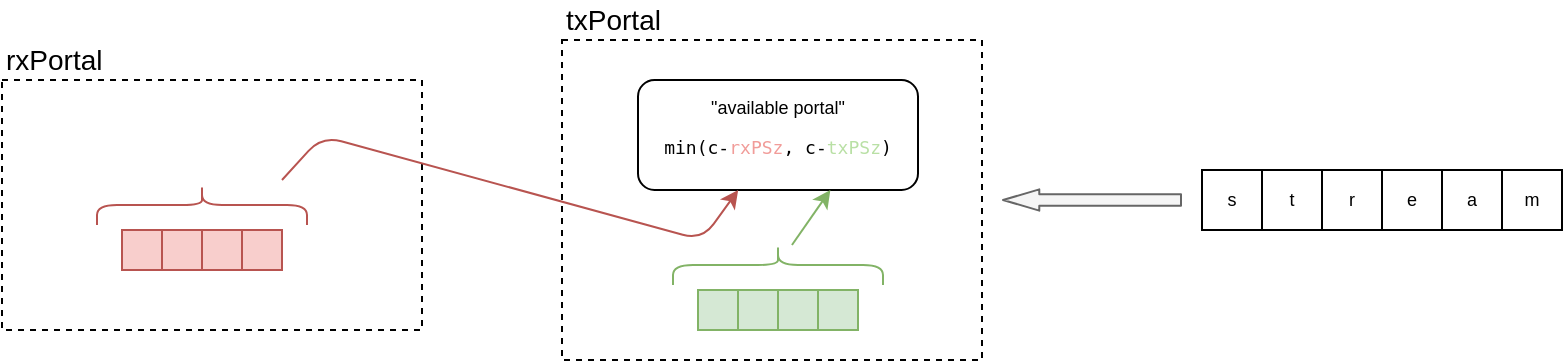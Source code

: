 <mxfile version="13.7.9" type="device"><diagram id="m6W-XrrfuekSdxR8uqsP" name="Page-1"><mxGraphModel dx="1597" dy="1220" grid="1" gridSize="10" guides="1" tooltips="1" connect="1" arrows="1" fold="1" page="1" pageScale="1" pageWidth="850" pageHeight="250" math="0" shadow="0"><root><mxCell id="0"/><mxCell id="1" style="" parent="0"/><mxCell id="zu8UpgqI7oWSOQ8ruGEJ-33" value="" style="rounded=0;whiteSpace=wrap;html=1;dashed=1;fillColor=none;" parent="1" vertex="1"><mxGeometry x="315" y="53" width="210" height="160" as="geometry"/></mxCell><mxCell id="zu8UpgqI7oWSOQ8ruGEJ-36" value="&lt;font style=&quot;font-size: 14px&quot;&gt;txPortal&lt;/font&gt;" style="text;html=1;strokeColor=none;fillColor=none;align=left;verticalAlign=middle;whiteSpace=wrap;rounded=0;dashed=1;" parent="1" vertex="1"><mxGeometry x="315" y="33" width="155" height="20" as="geometry"/></mxCell><mxCell id="h371d1a_K-9DescKeD2J-7" value="" style="rounded=0;whiteSpace=wrap;html=1;dashed=1;fillColor=none;" vertex="1" parent="1"><mxGeometry x="35" y="73" width="210" height="125" as="geometry"/></mxCell><mxCell id="h371d1a_K-9DescKeD2J-8" value="&lt;font style=&quot;font-size: 14px&quot;&gt;rxPortal&lt;/font&gt;" style="text;html=1;strokeColor=none;fillColor=none;align=left;verticalAlign=middle;whiteSpace=wrap;rounded=0;dashed=1;" vertex="1" parent="1"><mxGeometry x="35" y="53" width="155" height="20" as="geometry"/></mxCell><mxCell id="h371d1a_K-9DescKeD2J-1" value="Contents" style="" parent="0"/><mxCell id="h371d1a_K-9DescKeD2J-2" value="&quot;available portal&quot;&lt;br style=&quot;font-size: 9px&quot;&gt;&lt;pre style=&quot;font-size: 9px&quot;&gt;min(c-&lt;font color=&quot;#f19c99&quot;&gt;rxPSz&lt;/font&gt;, c-&lt;font color=&quot;#b9e0a5&quot;&gt;txPSz&lt;/font&gt;)&lt;/pre&gt;" style="rounded=1;whiteSpace=wrap;html=1;fontSize=9;" vertex="1" parent="h371d1a_K-9DescKeD2J-1"><mxGeometry x="353" y="73" width="140" height="55" as="geometry"/></mxCell><mxCell id="h371d1a_K-9DescKeD2J-3" value="" style="rounded=0;whiteSpace=wrap;html=1;fillColor=#d5e8d4;strokeColor=#82b366;" vertex="1" parent="h371d1a_K-9DescKeD2J-1"><mxGeometry x="383" y="178" width="20" height="20" as="geometry"/></mxCell><mxCell id="h371d1a_K-9DescKeD2J-4" value="" style="rounded=0;whiteSpace=wrap;html=1;fillColor=#d5e8d4;strokeColor=#82b366;" vertex="1" parent="h371d1a_K-9DescKeD2J-1"><mxGeometry x="403" y="178" width="20" height="20" as="geometry"/></mxCell><mxCell id="h371d1a_K-9DescKeD2J-5" value="" style="rounded=0;whiteSpace=wrap;html=1;fillColor=#d5e8d4;strokeColor=#82b366;" vertex="1" parent="h371d1a_K-9DescKeD2J-1"><mxGeometry x="423" y="178" width="20" height="20" as="geometry"/></mxCell><mxCell id="h371d1a_K-9DescKeD2J-6" value="" style="rounded=0;whiteSpace=wrap;html=1;fillColor=#d5e8d4;strokeColor=#82b366;" vertex="1" parent="h371d1a_K-9DescKeD2J-1"><mxGeometry x="443" y="178" width="20" height="20" as="geometry"/></mxCell><mxCell id="h371d1a_K-9DescKeD2J-9" value="" style="shape=curlyBracket;whiteSpace=wrap;html=1;rounded=1;rotation=90;fillColor=#d5e8d4;strokeColor=#82b366;" vertex="1" parent="h371d1a_K-9DescKeD2J-1"><mxGeometry x="413" y="113" width="20" height="105" as="geometry"/></mxCell><mxCell id="h371d1a_K-9DescKeD2J-10" value="" style="endArrow=classic;html=1;entryX=0.687;entryY=1;entryDx=0;entryDy=0;entryPerimeter=0;fillColor=#d5e8d4;strokeColor=#82b366;" edge="1" parent="h371d1a_K-9DescKeD2J-1" source="h371d1a_K-9DescKeD2J-9" target="h371d1a_K-9DescKeD2J-2"><mxGeometry width="50" height="50" relative="1" as="geometry"><mxPoint x="505" y="293" as="sourcePoint"/><mxPoint x="555" y="243" as="targetPoint"/></mxGeometry></mxCell><mxCell id="h371d1a_K-9DescKeD2J-11" value="" style="rounded=0;whiteSpace=wrap;html=1;fillColor=#f8cecc;strokeColor=#b85450;" vertex="1" parent="h371d1a_K-9DescKeD2J-1"><mxGeometry x="95" y="148" width="20" height="20" as="geometry"/></mxCell><mxCell id="h371d1a_K-9DescKeD2J-12" value="" style="rounded=0;whiteSpace=wrap;html=1;fillColor=#f8cecc;strokeColor=#b85450;" vertex="1" parent="h371d1a_K-9DescKeD2J-1"><mxGeometry x="115" y="148" width="20" height="20" as="geometry"/></mxCell><mxCell id="h371d1a_K-9DescKeD2J-13" value="" style="rounded=0;whiteSpace=wrap;html=1;fillColor=#f8cecc;strokeColor=#b85450;" vertex="1" parent="h371d1a_K-9DescKeD2J-1"><mxGeometry x="135" y="148" width="20" height="20" as="geometry"/></mxCell><mxCell id="h371d1a_K-9DescKeD2J-14" value="" style="rounded=0;whiteSpace=wrap;html=1;fillColor=#f8cecc;strokeColor=#b85450;" vertex="1" parent="h371d1a_K-9DescKeD2J-1"><mxGeometry x="155" y="148" width="20" height="20" as="geometry"/></mxCell><mxCell id="h371d1a_K-9DescKeD2J-15" value="" style="shape=curlyBracket;whiteSpace=wrap;html=1;rounded=1;rotation=90;fillColor=#f8cecc;strokeColor=#b85450;" vertex="1" parent="h371d1a_K-9DescKeD2J-1"><mxGeometry x="125" y="83" width="20" height="105" as="geometry"/></mxCell><mxCell id="h371d1a_K-9DescKeD2J-17" value="" style="endArrow=classic;html=1;strokeColor=#b85450;fillColor=#f8cecc;" edge="1" parent="h371d1a_K-9DescKeD2J-1" target="h371d1a_K-9DescKeD2J-2"><mxGeometry width="50" height="50" relative="1" as="geometry"><mxPoint x="175" y="123" as="sourcePoint"/><mxPoint x="295" y="153" as="targetPoint"/><Array as="points"><mxPoint x="195" y="101"/><mxPoint x="385" y="153"/></Array></mxGeometry></mxCell><mxCell id="h371d1a_K-9DescKeD2J-18" value="s" style="rounded=0;whiteSpace=wrap;html=1;fontSize=9;" vertex="1" parent="h371d1a_K-9DescKeD2J-1"><mxGeometry x="635" y="118" width="30" height="30" as="geometry"/></mxCell><mxCell id="h371d1a_K-9DescKeD2J-19" value="t" style="rounded=0;whiteSpace=wrap;html=1;fontSize=9;" vertex="1" parent="h371d1a_K-9DescKeD2J-1"><mxGeometry x="665" y="118" width="30" height="30" as="geometry"/></mxCell><mxCell id="h371d1a_K-9DescKeD2J-20" value="r" style="rounded=0;whiteSpace=wrap;html=1;fontSize=9;" vertex="1" parent="h371d1a_K-9DescKeD2J-1"><mxGeometry x="695" y="118" width="30" height="30" as="geometry"/></mxCell><mxCell id="h371d1a_K-9DescKeD2J-21" value="e" style="rounded=0;whiteSpace=wrap;html=1;fontSize=9;" vertex="1" parent="h371d1a_K-9DescKeD2J-1"><mxGeometry x="725" y="118" width="30" height="30" as="geometry"/></mxCell><mxCell id="h371d1a_K-9DescKeD2J-22" value="a" style="rounded=0;whiteSpace=wrap;html=1;fontSize=9;" vertex="1" parent="h371d1a_K-9DescKeD2J-1"><mxGeometry x="755" y="118" width="30" height="30" as="geometry"/></mxCell><mxCell id="h371d1a_K-9DescKeD2J-23" value="m" style="rounded=0;whiteSpace=wrap;html=1;fontSize=9;" vertex="1" parent="h371d1a_K-9DescKeD2J-1"><mxGeometry x="785" y="118" width="30" height="30" as="geometry"/></mxCell><mxCell id="h371d1a_K-9DescKeD2J-24" value="" style="shape=flexArrow;endArrow=classic;html=1;strokeColor=#666666;fontSize=9;fillColor=#f5f5f5;endWidth=3.946;endSize=5.714;width=5.714;" edge="1" parent="h371d1a_K-9DescKeD2J-1"><mxGeometry width="50" height="50" relative="1" as="geometry"><mxPoint x="625" y="133" as="sourcePoint"/><mxPoint x="535" y="133" as="targetPoint"/></mxGeometry></mxCell></root></mxGraphModel></diagram></mxfile>